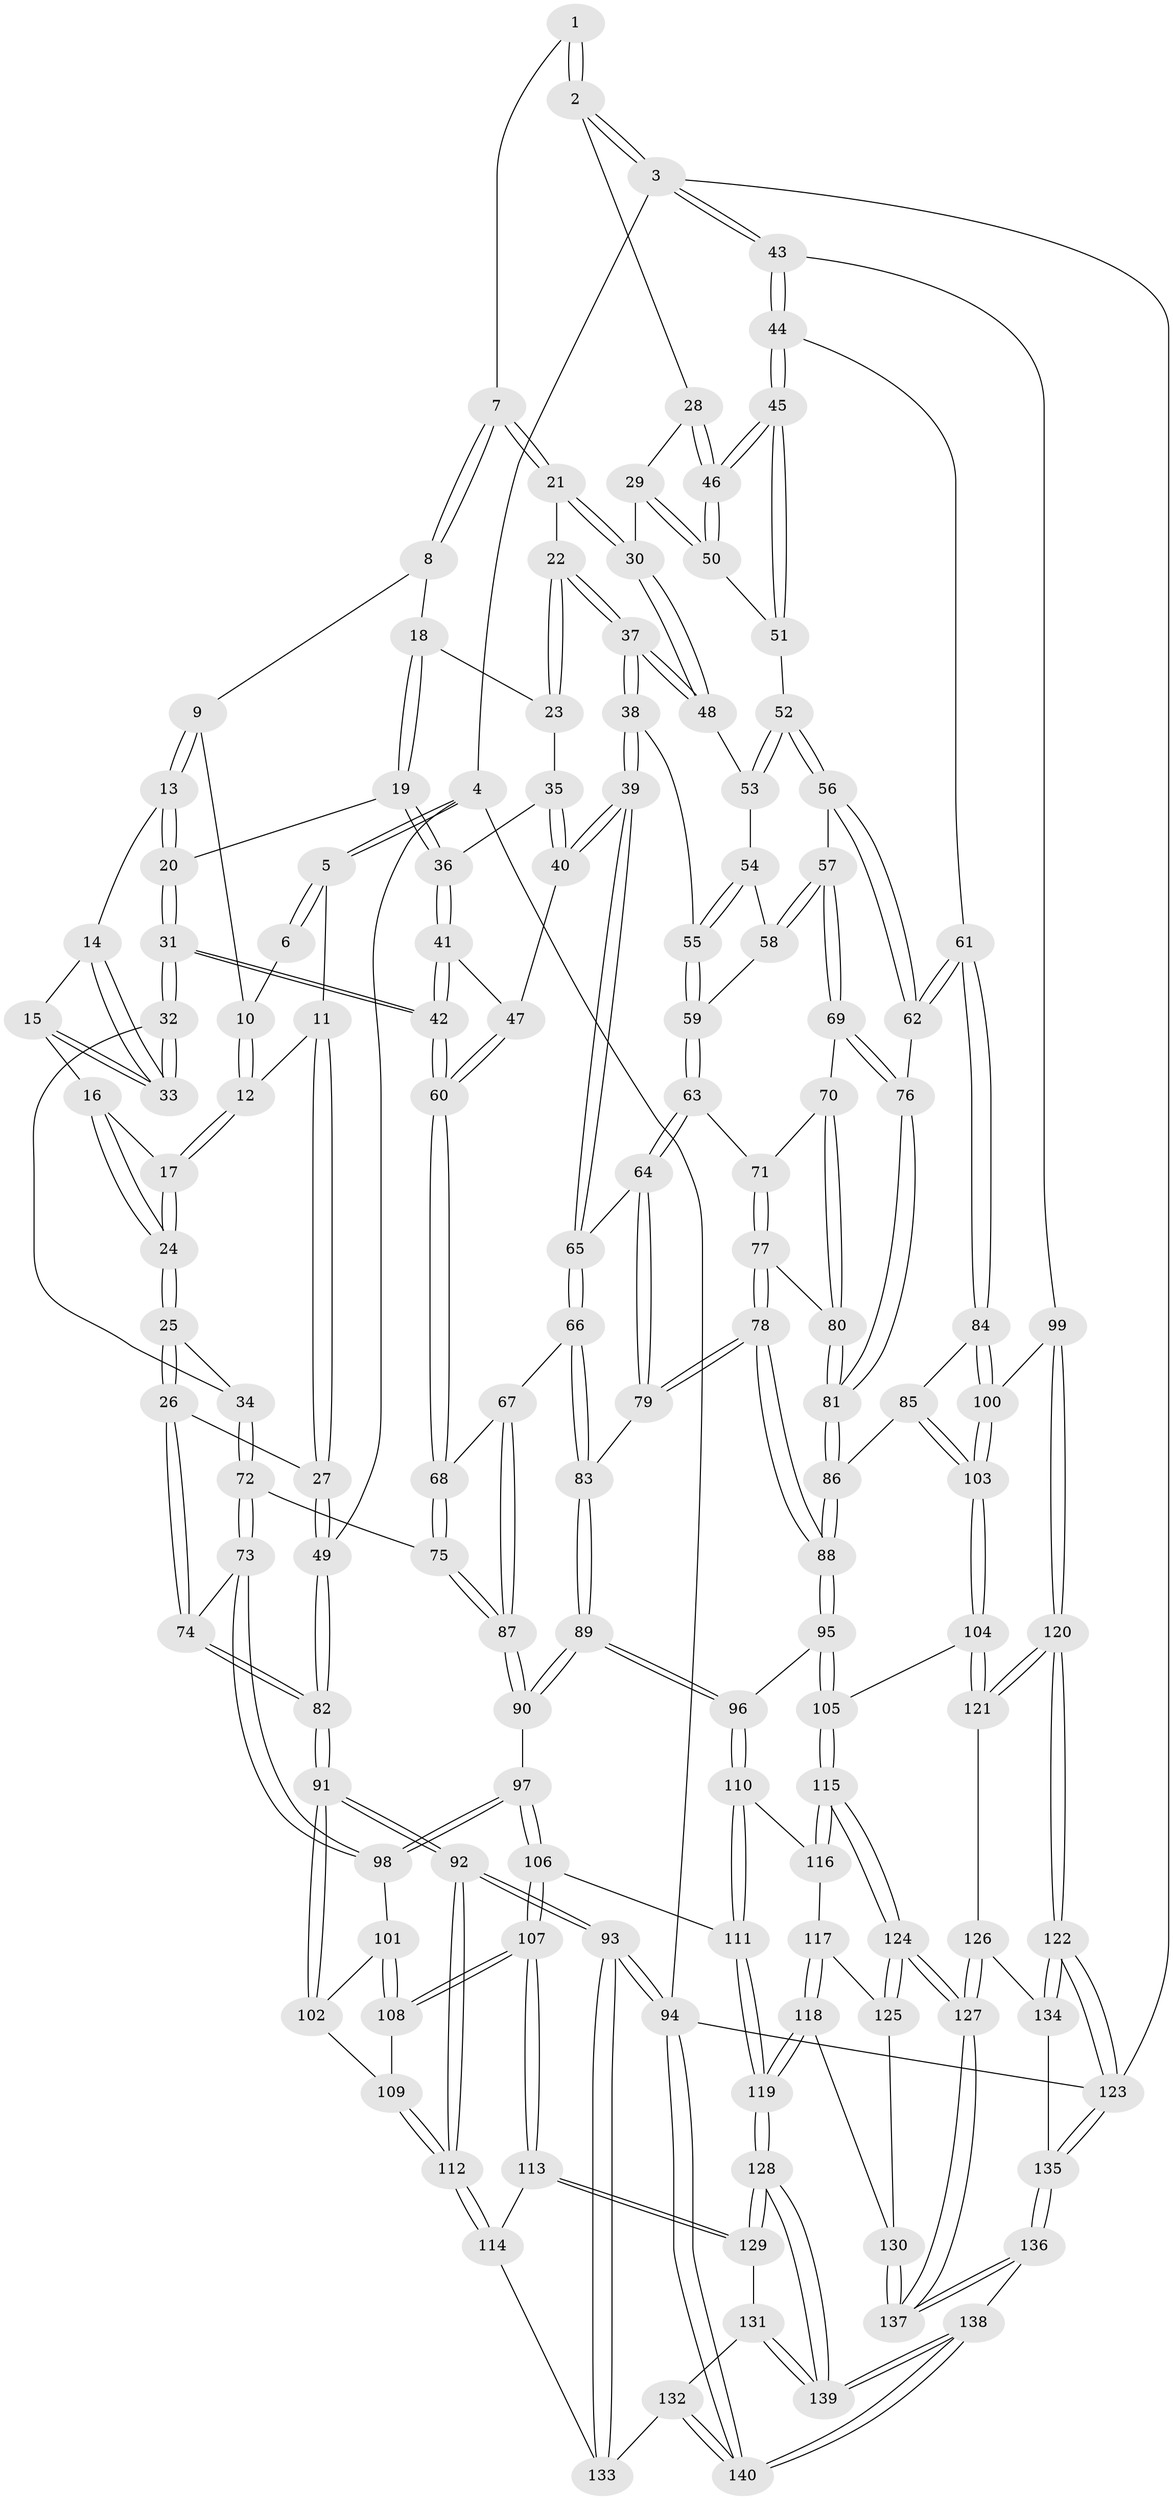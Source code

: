 // Generated by graph-tools (version 1.1) at 2025/03/03/09/25 03:03:12]
// undirected, 140 vertices, 347 edges
graph export_dot {
graph [start="1"]
  node [color=gray90,style=filled];
  1 [pos="+0.5965262115942461+0"];
  2 [pos="+0.8271073542700769+0"];
  3 [pos="+1+0"];
  4 [pos="+0+0"];
  5 [pos="+0+0"];
  6 [pos="+0.2976804168327821+0"];
  7 [pos="+0.527352691652365+0.01747627235087005"];
  8 [pos="+0.4222438141013996+0.05233958094516272"];
  9 [pos="+0.29685333228962957+0"];
  10 [pos="+0.2943456223888651+0"];
  11 [pos="+0.16191539363559124+0.05501373304349443"];
  12 [pos="+0.1731061126981343+0.05709733076102711"];
  13 [pos="+0.3063841247311915+0.04698424455257808"];
  14 [pos="+0.29027817362356967+0.05925794973041574"];
  15 [pos="+0.2150557705151535+0.10321841172149447"];
  16 [pos="+0.2072535192363838+0.0998464536937958"];
  17 [pos="+0.17604305801747472+0.06956752390736394"];
  18 [pos="+0.4167343440952723+0.07091470276140172"];
  19 [pos="+0.3610366570399972+0.10706903809733603"];
  20 [pos="+0.32880800460948806+0.08495067650430661"];
  21 [pos="+0.5220227788814448+0.09241477977706858"];
  22 [pos="+0.5166478785377568+0.0985719585131467"];
  23 [pos="+0.47865956383255215+0.10407128995479382"];
  24 [pos="+0.06803111428076261+0.19649045005800722"];
  25 [pos="+0.0574184387075821+0.20670805894331953"];
  26 [pos="+0.04385142994888582+0.20439292804169792"];
  27 [pos="+0+0.08521943072826661"];
  28 [pos="+0.8096212527643736+0"];
  29 [pos="+0.7361355202291621+0.06510946439780528"];
  30 [pos="+0.6411891146966536+0.15210387503327813"];
  31 [pos="+0.2410616218305706+0.24534309929690107"];
  32 [pos="+0.2268171489333037+0.23936775714160638"];
  33 [pos="+0.2266211058479033+0.19431211088565242"];
  34 [pos="+0.1242913070125863+0.23519006985933927"];
  35 [pos="+0.4286633900687537+0.1288948448603478"];
  36 [pos="+0.3663405013969618+0.11516348067814186"];
  37 [pos="+0.49717839252977675+0.22136560080218964"];
  38 [pos="+0.489748818641844+0.23705687647453258"];
  39 [pos="+0.4612715642449353+0.2501960430578791"];
  40 [pos="+0.44789684242836897+0.242304464147509"];
  41 [pos="+0.36760359601978276+0.1516533212132486"];
  42 [pos="+0.24948658762436265+0.2521180242560885"];
  43 [pos="+1+0.32237603707462986"];
  44 [pos="+0.9982687009296024+0.32018146506359846"];
  45 [pos="+0.9573469860432157+0.26696338839071215"];
  46 [pos="+0.9059071743590671+0.16832916381115215"];
  47 [pos="+0.41247714324006907+0.23153777195233885"];
  48 [pos="+0.6402729340663067+0.15746975351668221"];
  49 [pos="+0+0.04087573062960925"];
  50 [pos="+0.7619846054050919+0.1965755933421771"];
  51 [pos="+0.7612017818633048+0.2144090422919133"];
  52 [pos="+0.738845492943579+0.2464399920348623"];
  53 [pos="+0.6419309236084506+0.17148457236210032"];
  54 [pos="+0.6368515684935082+0.19343345579465557"];
  55 [pos="+0.5361522084961191+0.25686578773383734"];
  56 [pos="+0.7318637610528341+0.28940015123013085"];
  57 [pos="+0.7090631566416835+0.3045562273236248"];
  58 [pos="+0.6402322976763251+0.25676347580655196"];
  59 [pos="+0.5796777686329495+0.2917247417230425"];
  60 [pos="+0.25986579142114796+0.2640439722595372"];
  61 [pos="+0.9903762109238571+0.32536529404605125"];
  62 [pos="+0.8651128635169517+0.33215414349434913"];
  63 [pos="+0.5847920709696236+0.324688882383319"];
  64 [pos="+0.5389636810078962+0.37862697706423304"];
  65 [pos="+0.4607810316631579+0.25302324418762046"];
  66 [pos="+0.39475013373408596+0.39592780577285525"];
  67 [pos="+0.3441977815828427+0.38954678143517013"];
  68 [pos="+0.2827593946358094+0.34900478296405235"];
  69 [pos="+0.701380943091586+0.32332656692422235"];
  70 [pos="+0.6897334000543655+0.33333914589161096"];
  71 [pos="+0.632104703953511+0.347750616273143"];
  72 [pos="+0.14219588732234079+0.43267294188569727"];
  73 [pos="+0.06783743063264704+0.45453479786963874"];
  74 [pos="+0.05387374908984999+0.4495913216096549"];
  75 [pos="+0.17206365154538403+0.4381397579393956"];
  76 [pos="+0.7581459212700583+0.4055890289938514"];
  77 [pos="+0.6168431845184468+0.43636597017266865"];
  78 [pos="+0.5955453541289731+0.4758248837699426"];
  79 [pos="+0.5341176943012471+0.3962086185920327"];
  80 [pos="+0.6823022357250891+0.39076048384340056"];
  81 [pos="+0.7415877922506514+0.46802816034307837"];
  82 [pos="+0+0.4710967415666177"];
  83 [pos="+0.4063108140287839+0.4073072964240717"];
  84 [pos="+0.8752385145979574+0.5019505401709909"];
  85 [pos="+0.8400138378749659+0.525412828216995"];
  86 [pos="+0.7417073904895145+0.5034340972753096"];
  87 [pos="+0.25712390706433463+0.5763650714657635"];
  88 [pos="+0.61230089351347+0.5623503663778292"];
  89 [pos="+0.45526037949650106+0.6045845768013799"];
  90 [pos="+0.26182427827472454+0.6022548750153175"];
  91 [pos="+0+0.6760540410427232"];
  92 [pos="+0+0.7701433442738521"];
  93 [pos="+0+0.7980487320787083"];
  94 [pos="+0+1"];
  95 [pos="+0.5964657527069783+0.5895231847845857"];
  96 [pos="+0.5233061567248135+0.644765412496079"];
  97 [pos="+0.24550692526029136+0.6196667913689434"];
  98 [pos="+0.09135700738568897+0.5874800233615399"];
  99 [pos="+1+0.5960756063564224"];
  100 [pos="+1+0.6117469487711461"];
  101 [pos="+0.0741704862831564+0.6016340079308579"];
  102 [pos="+0.01697226762516847+0.6327089343705017"];
  103 [pos="+0.8510863622968495+0.7201275308527275"];
  104 [pos="+0.8504509332565927+0.7217883693850244"];
  105 [pos="+0.839294543431899+0.7237021063211879"];
  106 [pos="+0.2134557888511437+0.7591660952135715"];
  107 [pos="+0.18967098147264622+0.7825547271806449"];
  108 [pos="+0.1333954650122243+0.7416319970503223"];
  109 [pos="+0.09091822374746411+0.7209155669249998"];
  110 [pos="+0.5232596811066812+0.6477041874212845"];
  111 [pos="+0.3618723890304484+0.7961121782589629"];
  112 [pos="+0+0.7704277338228732"];
  113 [pos="+0.18514730065112978+0.7930288677752511"];
  114 [pos="+0.1634833047649918+0.8010888463074507"];
  115 [pos="+0.6676905524635455+0.855725872422551"];
  116 [pos="+0.5332537357215417+0.673698654723453"];
  117 [pos="+0.4930896038023235+0.8074508730396439"];
  118 [pos="+0.41702223808986555+0.9004896332365036"];
  119 [pos="+0.39208475215868704+0.9020360934042718"];
  120 [pos="+1+0.9590207775981524"];
  121 [pos="+0.8512428867203639+0.7226861962925004"];
  122 [pos="+1+1"];
  123 [pos="+1+1"];
  124 [pos="+0.666700372007908+0.8809910156890147"];
  125 [pos="+0.5172782116246113+0.8756760504844924"];
  126 [pos="+0.8732471010006344+0.8767861618467115"];
  127 [pos="+0.673710501085907+0.9233924683612666"];
  128 [pos="+0.2911871901463192+1"];
  129 [pos="+0.20163420000747484+0.8521484923809757"];
  130 [pos="+0.46790419770646163+0.9181138908458459"];
  131 [pos="+0.10625305324446593+0.9533075490865389"];
  132 [pos="+0.07535913414281843+0.95551815142075"];
  133 [pos="+0.05822669716510351+0.889236488801564"];
  134 [pos="+0.8766897342938127+0.8814219123311521"];
  135 [pos="+0.698966274848881+1"];
  136 [pos="+0.6711758670200517+1"];
  137 [pos="+0.661142313653378+1"];
  138 [pos="+0.29519067592630854+1"];
  139 [pos="+0.2882492324435818+1"];
  140 [pos="+0+1"];
  1 -- 2;
  1 -- 2;
  1 -- 7;
  2 -- 3;
  2 -- 3;
  2 -- 28;
  3 -- 4;
  3 -- 43;
  3 -- 43;
  3 -- 123;
  4 -- 5;
  4 -- 5;
  4 -- 49;
  4 -- 94;
  5 -- 6;
  5 -- 6;
  5 -- 11;
  6 -- 10;
  7 -- 8;
  7 -- 8;
  7 -- 21;
  7 -- 21;
  8 -- 9;
  8 -- 18;
  9 -- 10;
  9 -- 13;
  9 -- 13;
  10 -- 12;
  10 -- 12;
  11 -- 12;
  11 -- 27;
  11 -- 27;
  12 -- 17;
  12 -- 17;
  13 -- 14;
  13 -- 20;
  13 -- 20;
  14 -- 15;
  14 -- 33;
  14 -- 33;
  15 -- 16;
  15 -- 33;
  15 -- 33;
  16 -- 17;
  16 -- 24;
  16 -- 24;
  17 -- 24;
  17 -- 24;
  18 -- 19;
  18 -- 19;
  18 -- 23;
  19 -- 20;
  19 -- 36;
  19 -- 36;
  20 -- 31;
  20 -- 31;
  21 -- 22;
  21 -- 30;
  21 -- 30;
  22 -- 23;
  22 -- 23;
  22 -- 37;
  22 -- 37;
  23 -- 35;
  24 -- 25;
  24 -- 25;
  25 -- 26;
  25 -- 26;
  25 -- 34;
  26 -- 27;
  26 -- 74;
  26 -- 74;
  27 -- 49;
  27 -- 49;
  28 -- 29;
  28 -- 46;
  28 -- 46;
  29 -- 30;
  29 -- 50;
  29 -- 50;
  30 -- 48;
  30 -- 48;
  31 -- 32;
  31 -- 32;
  31 -- 42;
  31 -- 42;
  32 -- 33;
  32 -- 33;
  32 -- 34;
  34 -- 72;
  34 -- 72;
  35 -- 36;
  35 -- 40;
  35 -- 40;
  36 -- 41;
  36 -- 41;
  37 -- 38;
  37 -- 38;
  37 -- 48;
  37 -- 48;
  38 -- 39;
  38 -- 39;
  38 -- 55;
  39 -- 40;
  39 -- 40;
  39 -- 65;
  39 -- 65;
  40 -- 47;
  41 -- 42;
  41 -- 42;
  41 -- 47;
  42 -- 60;
  42 -- 60;
  43 -- 44;
  43 -- 44;
  43 -- 99;
  44 -- 45;
  44 -- 45;
  44 -- 61;
  45 -- 46;
  45 -- 46;
  45 -- 51;
  45 -- 51;
  46 -- 50;
  46 -- 50;
  47 -- 60;
  47 -- 60;
  48 -- 53;
  49 -- 82;
  49 -- 82;
  50 -- 51;
  51 -- 52;
  52 -- 53;
  52 -- 53;
  52 -- 56;
  52 -- 56;
  53 -- 54;
  54 -- 55;
  54 -- 55;
  54 -- 58;
  55 -- 59;
  55 -- 59;
  56 -- 57;
  56 -- 62;
  56 -- 62;
  57 -- 58;
  57 -- 58;
  57 -- 69;
  57 -- 69;
  58 -- 59;
  59 -- 63;
  59 -- 63;
  60 -- 68;
  60 -- 68;
  61 -- 62;
  61 -- 62;
  61 -- 84;
  61 -- 84;
  62 -- 76;
  63 -- 64;
  63 -- 64;
  63 -- 71;
  64 -- 65;
  64 -- 79;
  64 -- 79;
  65 -- 66;
  65 -- 66;
  66 -- 67;
  66 -- 83;
  66 -- 83;
  67 -- 68;
  67 -- 87;
  67 -- 87;
  68 -- 75;
  68 -- 75;
  69 -- 70;
  69 -- 76;
  69 -- 76;
  70 -- 71;
  70 -- 80;
  70 -- 80;
  71 -- 77;
  71 -- 77;
  72 -- 73;
  72 -- 73;
  72 -- 75;
  73 -- 74;
  73 -- 98;
  73 -- 98;
  74 -- 82;
  74 -- 82;
  75 -- 87;
  75 -- 87;
  76 -- 81;
  76 -- 81;
  77 -- 78;
  77 -- 78;
  77 -- 80;
  78 -- 79;
  78 -- 79;
  78 -- 88;
  78 -- 88;
  79 -- 83;
  80 -- 81;
  80 -- 81;
  81 -- 86;
  81 -- 86;
  82 -- 91;
  82 -- 91;
  83 -- 89;
  83 -- 89;
  84 -- 85;
  84 -- 100;
  84 -- 100;
  85 -- 86;
  85 -- 103;
  85 -- 103;
  86 -- 88;
  86 -- 88;
  87 -- 90;
  87 -- 90;
  88 -- 95;
  88 -- 95;
  89 -- 90;
  89 -- 90;
  89 -- 96;
  89 -- 96;
  90 -- 97;
  91 -- 92;
  91 -- 92;
  91 -- 102;
  91 -- 102;
  92 -- 93;
  92 -- 93;
  92 -- 112;
  92 -- 112;
  93 -- 94;
  93 -- 94;
  93 -- 133;
  93 -- 133;
  94 -- 140;
  94 -- 140;
  94 -- 123;
  95 -- 96;
  95 -- 105;
  95 -- 105;
  96 -- 110;
  96 -- 110;
  97 -- 98;
  97 -- 98;
  97 -- 106;
  97 -- 106;
  98 -- 101;
  99 -- 100;
  99 -- 120;
  99 -- 120;
  100 -- 103;
  100 -- 103;
  101 -- 102;
  101 -- 108;
  101 -- 108;
  102 -- 109;
  103 -- 104;
  103 -- 104;
  104 -- 105;
  104 -- 121;
  104 -- 121;
  105 -- 115;
  105 -- 115;
  106 -- 107;
  106 -- 107;
  106 -- 111;
  107 -- 108;
  107 -- 108;
  107 -- 113;
  107 -- 113;
  108 -- 109;
  109 -- 112;
  109 -- 112;
  110 -- 111;
  110 -- 111;
  110 -- 116;
  111 -- 119;
  111 -- 119;
  112 -- 114;
  112 -- 114;
  113 -- 114;
  113 -- 129;
  113 -- 129;
  114 -- 133;
  115 -- 116;
  115 -- 116;
  115 -- 124;
  115 -- 124;
  116 -- 117;
  117 -- 118;
  117 -- 118;
  117 -- 125;
  118 -- 119;
  118 -- 119;
  118 -- 130;
  119 -- 128;
  119 -- 128;
  120 -- 121;
  120 -- 121;
  120 -- 122;
  120 -- 122;
  121 -- 126;
  122 -- 123;
  122 -- 123;
  122 -- 134;
  122 -- 134;
  123 -- 135;
  123 -- 135;
  124 -- 125;
  124 -- 125;
  124 -- 127;
  124 -- 127;
  125 -- 130;
  126 -- 127;
  126 -- 127;
  126 -- 134;
  127 -- 137;
  127 -- 137;
  128 -- 129;
  128 -- 129;
  128 -- 139;
  128 -- 139;
  129 -- 131;
  130 -- 137;
  130 -- 137;
  131 -- 132;
  131 -- 139;
  131 -- 139;
  132 -- 133;
  132 -- 140;
  132 -- 140;
  134 -- 135;
  135 -- 136;
  135 -- 136;
  136 -- 137;
  136 -- 137;
  136 -- 138;
  138 -- 139;
  138 -- 139;
  138 -- 140;
  138 -- 140;
}
